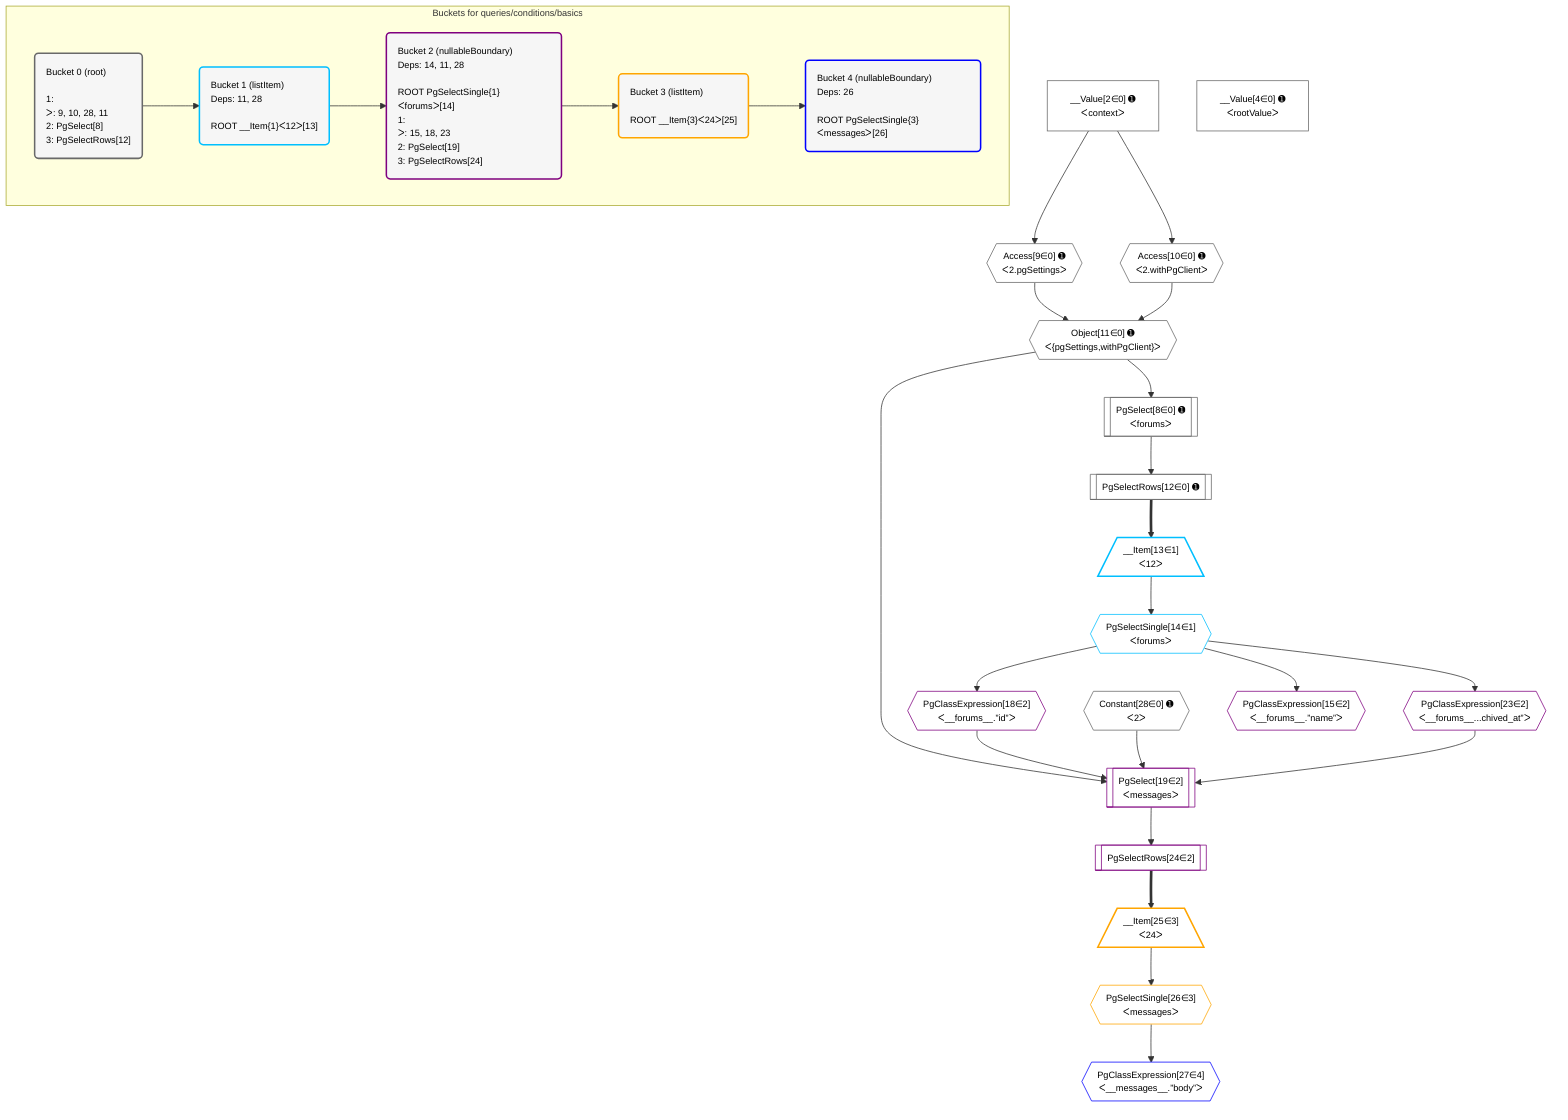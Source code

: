 %%{init: {'themeVariables': { 'fontSize': '12px'}}}%%
graph TD
    classDef path fill:#eee,stroke:#000,color:#000
    classDef plan fill:#fff,stroke-width:1px,color:#000
    classDef itemplan fill:#fff,stroke-width:2px,color:#000
    classDef unbatchedplan fill:#dff,stroke-width:1px,color:#000
    classDef sideeffectplan fill:#fcc,stroke-width:2px,color:#000
    classDef bucket fill:#f6f6f6,color:#000,stroke-width:2px,text-align:left


    %% plan dependencies
    Object11{{"Object[11∈0] ➊<br />ᐸ{pgSettings,withPgClient}ᐳ"}}:::plan
    Access9{{"Access[9∈0] ➊<br />ᐸ2.pgSettingsᐳ"}}:::plan
    Access10{{"Access[10∈0] ➊<br />ᐸ2.withPgClientᐳ"}}:::plan
    Access9 & Access10 --> Object11
    PgSelect8[["PgSelect[8∈0] ➊<br />ᐸforumsᐳ"]]:::plan
    Object11 --> PgSelect8
    __Value2["__Value[2∈0] ➊<br />ᐸcontextᐳ"]:::plan
    __Value2 --> Access9
    __Value2 --> Access10
    PgSelectRows12[["PgSelectRows[12∈0] ➊"]]:::plan
    PgSelect8 --> PgSelectRows12
    __Value4["__Value[4∈0] ➊<br />ᐸrootValueᐳ"]:::plan
    Constant28{{"Constant[28∈0] ➊<br />ᐸ2ᐳ"}}:::plan
    __Item13[/"__Item[13∈1]<br />ᐸ12ᐳ"\]:::itemplan
    PgSelectRows12 ==> __Item13
    PgSelectSingle14{{"PgSelectSingle[14∈1]<br />ᐸforumsᐳ"}}:::plan
    __Item13 --> PgSelectSingle14
    PgSelect19[["PgSelect[19∈2]<br />ᐸmessagesᐳ"]]:::plan
    PgClassExpression18{{"PgClassExpression[18∈2]<br />ᐸ__forums__.”id”ᐳ"}}:::plan
    PgClassExpression23{{"PgClassExpression[23∈2]<br />ᐸ__forums__...chived_at”ᐳ"}}:::plan
    Object11 & PgClassExpression18 & Constant28 & PgClassExpression23 --> PgSelect19
    PgClassExpression15{{"PgClassExpression[15∈2]<br />ᐸ__forums__.”name”ᐳ"}}:::plan
    PgSelectSingle14 --> PgClassExpression15
    PgSelectSingle14 --> PgClassExpression18
    PgSelectSingle14 --> PgClassExpression23
    PgSelectRows24[["PgSelectRows[24∈2]"]]:::plan
    PgSelect19 --> PgSelectRows24
    __Item25[/"__Item[25∈3]<br />ᐸ24ᐳ"\]:::itemplan
    PgSelectRows24 ==> __Item25
    PgSelectSingle26{{"PgSelectSingle[26∈3]<br />ᐸmessagesᐳ"}}:::plan
    __Item25 --> PgSelectSingle26
    PgClassExpression27{{"PgClassExpression[27∈4]<br />ᐸ__messages__.”body”ᐳ"}}:::plan
    PgSelectSingle26 --> PgClassExpression27

    %% define steps

    subgraph "Buckets for queries/conditions/basics"
    Bucket0("Bucket 0 (root)<br /><br />1: <br />ᐳ: 9, 10, 28, 11<br />2: PgSelect[8]<br />3: PgSelectRows[12]"):::bucket
    classDef bucket0 stroke:#696969
    class Bucket0,__Value2,__Value4,PgSelect8,Access9,Access10,Object11,PgSelectRows12,Constant28 bucket0
    Bucket1("Bucket 1 (listItem)<br />Deps: 11, 28<br /><br />ROOT __Item{1}ᐸ12ᐳ[13]"):::bucket
    classDef bucket1 stroke:#00bfff
    class Bucket1,__Item13,PgSelectSingle14 bucket1
    Bucket2("Bucket 2 (nullableBoundary)<br />Deps: 14, 11, 28<br /><br />ROOT PgSelectSingle{1}ᐸforumsᐳ[14]<br />1: <br />ᐳ: 15, 18, 23<br />2: PgSelect[19]<br />3: PgSelectRows[24]"):::bucket
    classDef bucket2 stroke:#7f007f
    class Bucket2,PgClassExpression15,PgClassExpression18,PgSelect19,PgClassExpression23,PgSelectRows24 bucket2
    Bucket3("Bucket 3 (listItem)<br /><br />ROOT __Item{3}ᐸ24ᐳ[25]"):::bucket
    classDef bucket3 stroke:#ffa500
    class Bucket3,__Item25,PgSelectSingle26 bucket3
    Bucket4("Bucket 4 (nullableBoundary)<br />Deps: 26<br /><br />ROOT PgSelectSingle{3}ᐸmessagesᐳ[26]"):::bucket
    classDef bucket4 stroke:#0000ff
    class Bucket4,PgClassExpression27 bucket4
    Bucket0 --> Bucket1
    Bucket1 --> Bucket2
    Bucket2 --> Bucket3
    Bucket3 --> Bucket4
    end